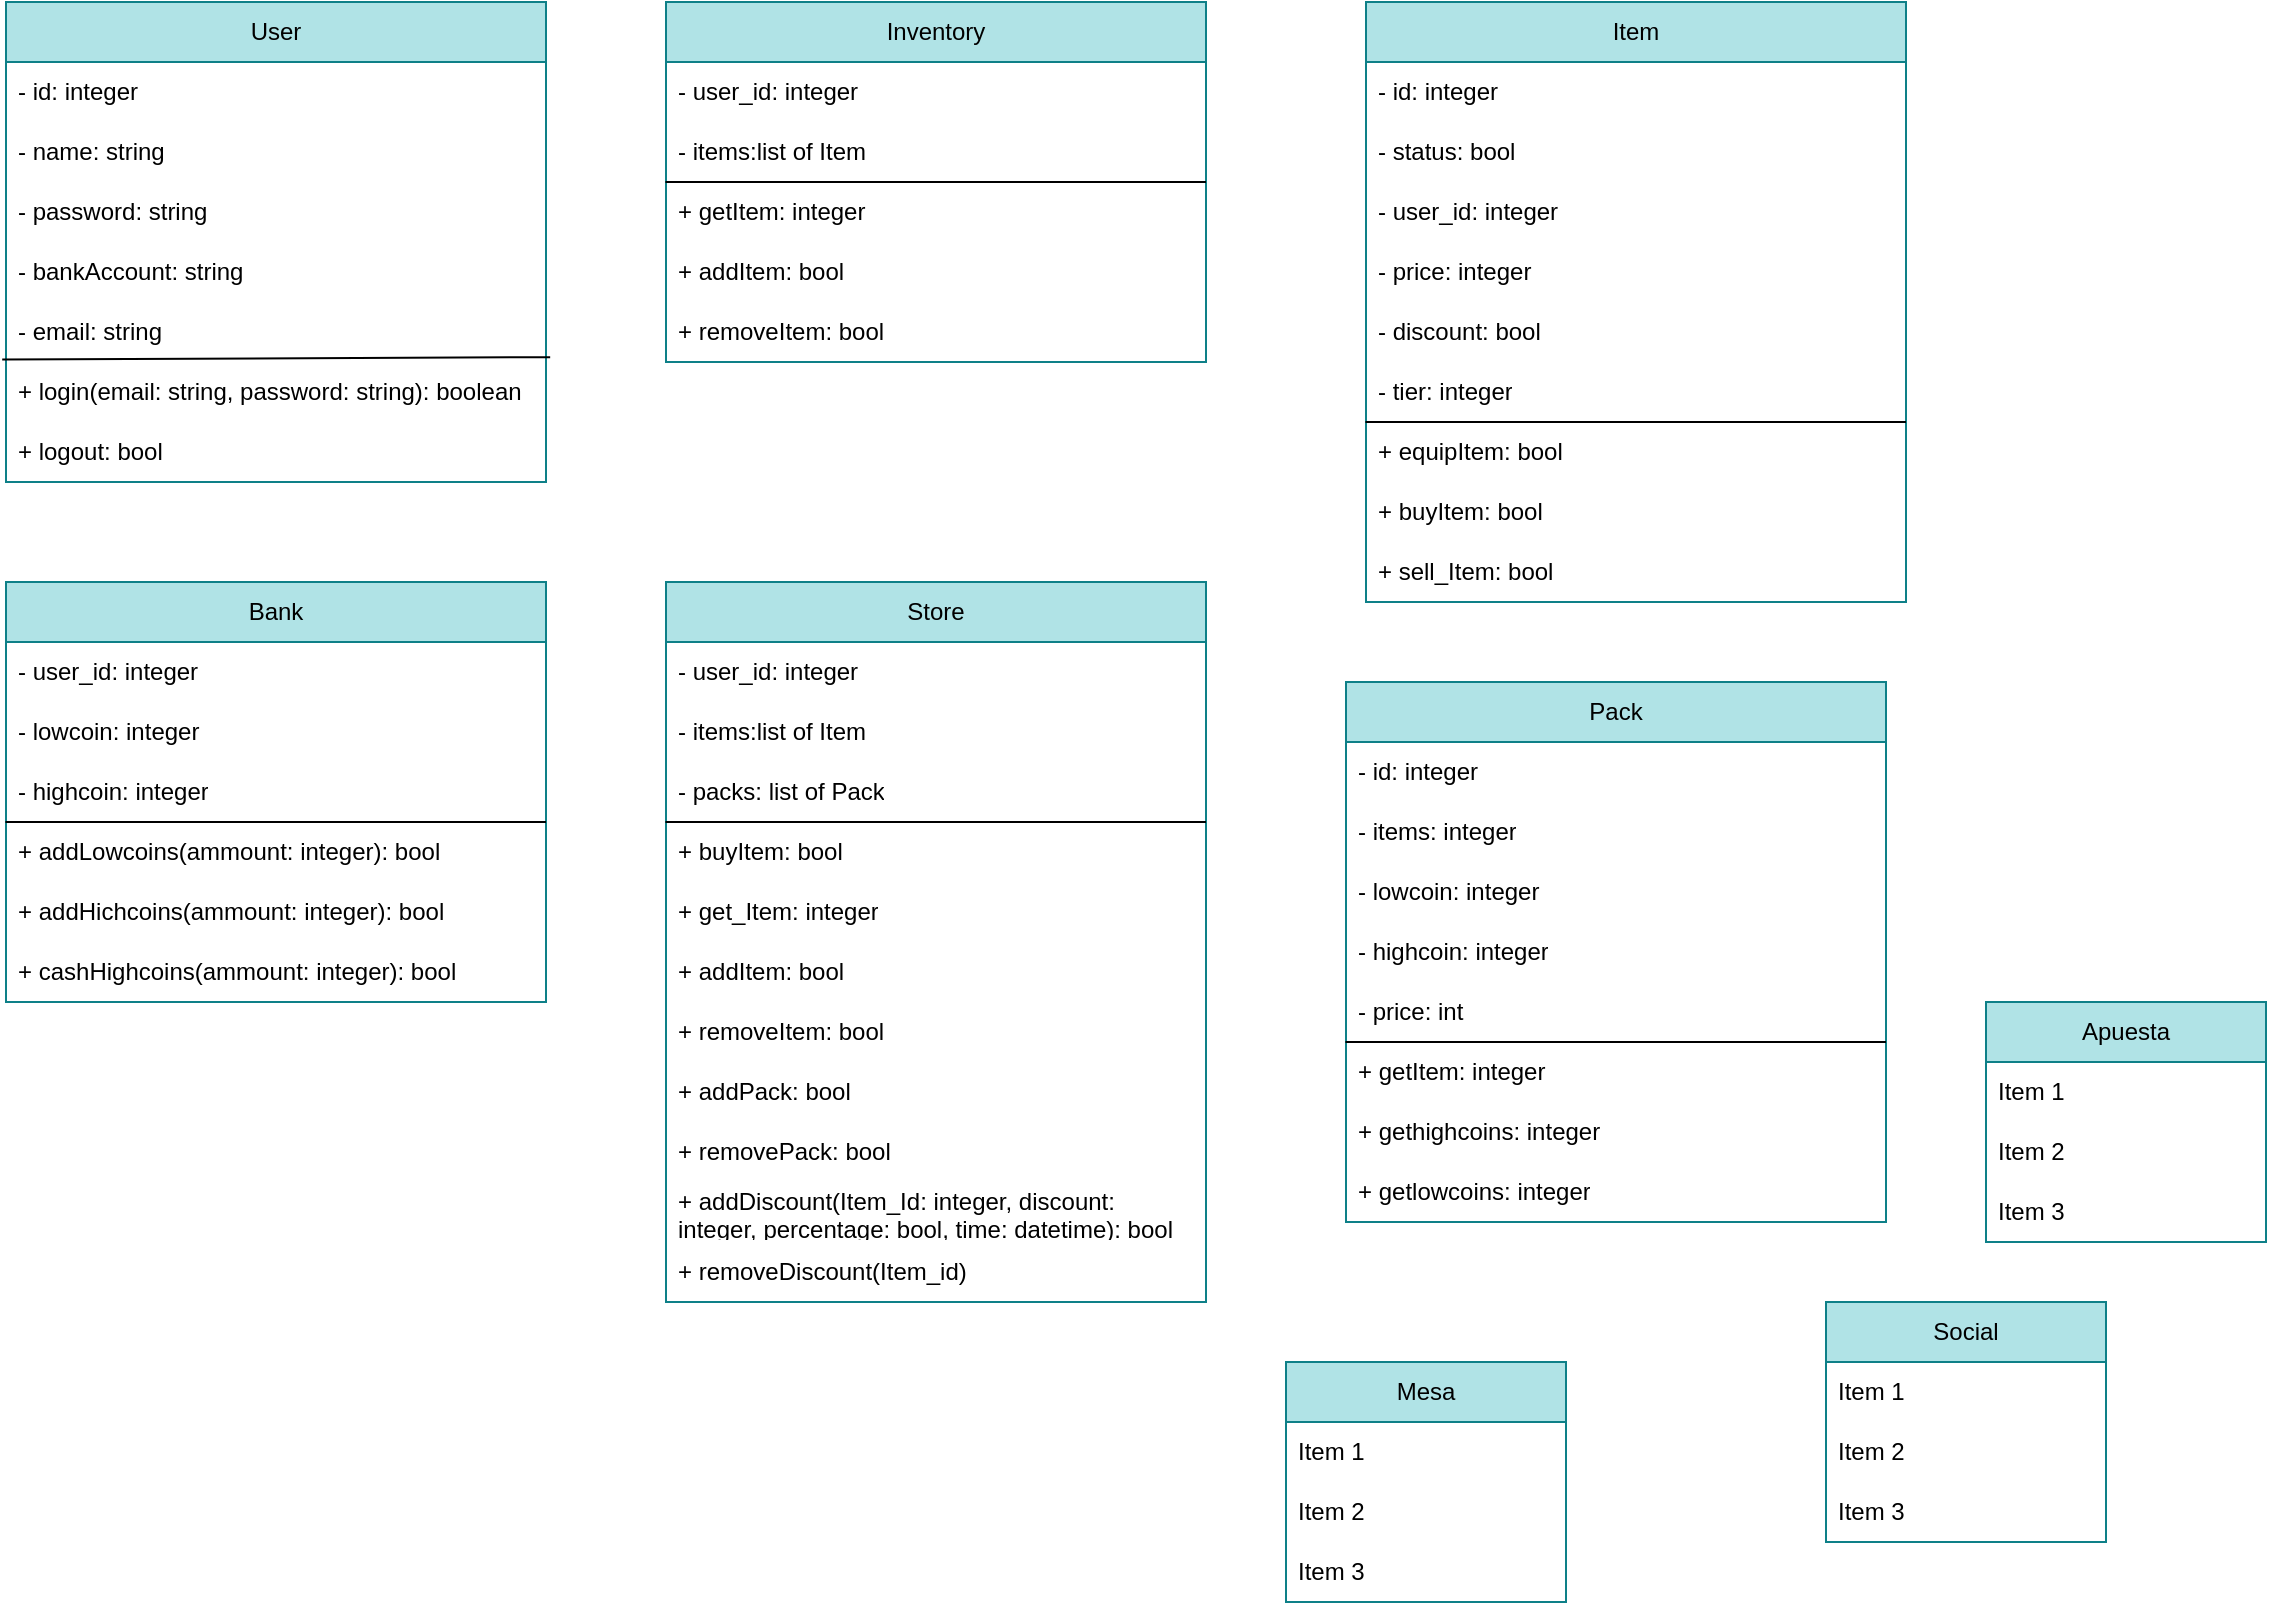 <mxfile version="21.1.6" type="device">
  <diagram name="Page-1" id="86LGIHNQrir9bXh9BtMy">
    <mxGraphModel dx="818" dy="1071" grid="1" gridSize="10" guides="1" tooltips="1" connect="1" arrows="1" fold="1" page="1" pageScale="1" pageWidth="850" pageHeight="1100" math="0" shadow="0">
      <root>
        <mxCell id="0" />
        <mxCell id="1" parent="0" />
        <mxCell id="L0IoAVmVPzkokYVJZ-Xs-1" value="User" style="swimlane;fontStyle=0;childLayout=stackLayout;horizontal=1;startSize=30;horizontalStack=0;resizeParent=1;resizeParentMax=0;resizeLast=0;collapsible=1;marginBottom=0;whiteSpace=wrap;html=1;fillColor=#b0e3e6;strokeColor=#0e8088;" parent="1" vertex="1">
          <mxGeometry x="40" y="140" width="270" height="240" as="geometry" />
        </mxCell>
        <mxCell id="CtRNFP9WD__vj1TVYb57-6" value="- id: integer" style="text;strokeColor=none;fillColor=none;align=left;verticalAlign=middle;spacingLeft=4;spacingRight=4;overflow=hidden;points=[[0,0.5],[1,0.5]];portConstraint=eastwest;rotatable=0;whiteSpace=wrap;html=1;" vertex="1" parent="L0IoAVmVPzkokYVJZ-Xs-1">
          <mxGeometry y="30" width="270" height="30" as="geometry" />
        </mxCell>
        <mxCell id="L0IoAVmVPzkokYVJZ-Xs-2" value="- name: string" style="text;strokeColor=none;fillColor=none;align=left;verticalAlign=middle;spacingLeft=4;spacingRight=4;overflow=hidden;points=[[0,0.5],[1,0.5]];portConstraint=eastwest;rotatable=0;whiteSpace=wrap;html=1;" parent="L0IoAVmVPzkokYVJZ-Xs-1" vertex="1">
          <mxGeometry y="60" width="270" height="30" as="geometry" />
        </mxCell>
        <mxCell id="L0IoAVmVPzkokYVJZ-Xs-3" value="- password: string" style="text;strokeColor=none;fillColor=none;align=left;verticalAlign=middle;spacingLeft=4;spacingRight=4;overflow=hidden;points=[[0,0.5],[1,0.5]];portConstraint=eastwest;rotatable=0;whiteSpace=wrap;html=1;" parent="L0IoAVmVPzkokYVJZ-Xs-1" vertex="1">
          <mxGeometry y="90" width="270" height="30" as="geometry" />
        </mxCell>
        <mxCell id="L0IoAVmVPzkokYVJZ-Xs-4" value="- bankAccount: string" style="text;strokeColor=none;fillColor=none;align=left;verticalAlign=middle;spacingLeft=4;spacingRight=4;overflow=hidden;points=[[0,0.5],[1,0.5]];portConstraint=eastwest;rotatable=0;whiteSpace=wrap;html=1;" parent="L0IoAVmVPzkokYVJZ-Xs-1" vertex="1">
          <mxGeometry y="120" width="270" height="30" as="geometry" />
        </mxCell>
        <mxCell id="CtRNFP9WD__vj1TVYb57-1" value="- email: string" style="text;strokeColor=none;fillColor=none;align=left;verticalAlign=middle;spacingLeft=4;spacingRight=4;overflow=hidden;points=[[0,0.5],[1,0.5]];portConstraint=eastwest;rotatable=0;whiteSpace=wrap;html=1;" vertex="1" parent="L0IoAVmVPzkokYVJZ-Xs-1">
          <mxGeometry y="150" width="270" height="30" as="geometry" />
        </mxCell>
        <mxCell id="CtRNFP9WD__vj1TVYb57-2" value="&lt;div&gt;+ login(email: string, password: string): boolean&lt;/div&gt;" style="text;strokeColor=none;fillColor=none;align=left;verticalAlign=middle;spacingLeft=4;spacingRight=4;overflow=hidden;points=[[0,0.5],[1,0.5]];portConstraint=eastwest;rotatable=0;whiteSpace=wrap;html=1;strokeWidth=1;perimeterSpacing=1;" vertex="1" parent="L0IoAVmVPzkokYVJZ-Xs-1">
          <mxGeometry y="180" width="270" height="30" as="geometry" />
        </mxCell>
        <mxCell id="CtRNFP9WD__vj1TVYb57-3" value="+ logout: bool" style="text;strokeColor=none;fillColor=none;align=left;verticalAlign=middle;spacingLeft=4;spacingRight=4;overflow=hidden;points=[[0,0.5],[1,0.5]];portConstraint=eastwest;rotatable=0;whiteSpace=wrap;html=1;" vertex="1" parent="L0IoAVmVPzkokYVJZ-Xs-1">
          <mxGeometry y="210" width="270" height="30" as="geometry" />
        </mxCell>
        <mxCell id="CtRNFP9WD__vj1TVYb57-5" value="" style="endArrow=none;html=1;rounded=0;entryX=1.004;entryY=-0.044;entryDx=0;entryDy=0;entryPerimeter=0;exitX=-0.007;exitY=0.959;exitDx=0;exitDy=0;exitPerimeter=0;" edge="1" parent="L0IoAVmVPzkokYVJZ-Xs-1" source="CtRNFP9WD__vj1TVYb57-1" target="CtRNFP9WD__vj1TVYb57-2">
          <mxGeometry width="50" height="50" relative="1" as="geometry">
            <mxPoint x="140" y="300" as="sourcePoint" />
            <mxPoint x="190" y="250" as="targetPoint" />
          </mxGeometry>
        </mxCell>
        <mxCell id="L0IoAVmVPzkokYVJZ-Xs-5" value="Inventory" style="swimlane;fontStyle=0;childLayout=stackLayout;horizontal=1;startSize=30;horizontalStack=0;resizeParent=1;resizeParentMax=0;resizeLast=0;collapsible=1;marginBottom=0;whiteSpace=wrap;html=1;fillColor=#b0e3e6;strokeColor=#0e8088;" parent="1" vertex="1">
          <mxGeometry x="370" y="140" width="270" height="180" as="geometry" />
        </mxCell>
        <mxCell id="L0IoAVmVPzkokYVJZ-Xs-6" value="- user_id: integer" style="text;strokeColor=none;fillColor=none;align=left;verticalAlign=middle;spacingLeft=4;spacingRight=4;overflow=hidden;points=[[0,0.5],[1,0.5]];portConstraint=eastwest;rotatable=0;whiteSpace=wrap;html=1;" parent="L0IoAVmVPzkokYVJZ-Xs-5" vertex="1">
          <mxGeometry y="30" width="270" height="30" as="geometry" />
        </mxCell>
        <mxCell id="L0IoAVmVPzkokYVJZ-Xs-7" value="- items:list of Item" style="text;strokeColor=none;fillColor=none;align=left;verticalAlign=middle;spacingLeft=4;spacingRight=4;overflow=hidden;points=[[0,0.5],[1,0.5]];portConstraint=eastwest;rotatable=0;whiteSpace=wrap;html=1;" parent="L0IoAVmVPzkokYVJZ-Xs-5" vertex="1">
          <mxGeometry y="60" width="270" height="30" as="geometry" />
        </mxCell>
        <mxCell id="L0IoAVmVPzkokYVJZ-Xs-8" value="&lt;div&gt;+ getItem: integer&lt;/div&gt;" style="text;strokeColor=none;fillColor=none;align=left;verticalAlign=middle;spacingLeft=4;spacingRight=4;overflow=hidden;points=[[0,0.5],[1,0.5]];portConstraint=eastwest;rotatable=0;whiteSpace=wrap;html=1;" parent="L0IoAVmVPzkokYVJZ-Xs-5" vertex="1">
          <mxGeometry y="90" width="270" height="30" as="geometry" />
        </mxCell>
        <mxCell id="CtRNFP9WD__vj1TVYb57-7" value="" style="endArrow=none;html=1;rounded=0;entryX=1;entryY=0;entryDx=0;entryDy=0;entryPerimeter=0;exitX=-0.001;exitY=-0.002;exitDx=0;exitDy=0;exitPerimeter=0;" edge="1" parent="L0IoAVmVPzkokYVJZ-Xs-5" source="L0IoAVmVPzkokYVJZ-Xs-8" target="L0IoAVmVPzkokYVJZ-Xs-8">
          <mxGeometry width="50" height="50" relative="1" as="geometry">
            <mxPoint x="-80" y="200" as="sourcePoint" />
            <mxPoint x="-30" y="150" as="targetPoint" />
          </mxGeometry>
        </mxCell>
        <mxCell id="CtRNFP9WD__vj1TVYb57-8" value="+ addItem: bool" style="text;strokeColor=none;fillColor=none;align=left;verticalAlign=middle;spacingLeft=4;spacingRight=4;overflow=hidden;points=[[0,0.5],[1,0.5]];portConstraint=eastwest;rotatable=0;whiteSpace=wrap;html=1;" vertex="1" parent="L0IoAVmVPzkokYVJZ-Xs-5">
          <mxGeometry y="120" width="270" height="30" as="geometry" />
        </mxCell>
        <mxCell id="CtRNFP9WD__vj1TVYb57-9" value="+ removeItem: bool" style="text;strokeColor=none;fillColor=none;align=left;verticalAlign=middle;spacingLeft=4;spacingRight=4;overflow=hidden;points=[[0,0.5],[1,0.5]];portConstraint=eastwest;rotatable=0;whiteSpace=wrap;html=1;" vertex="1" parent="L0IoAVmVPzkokYVJZ-Xs-5">
          <mxGeometry y="150" width="270" height="30" as="geometry" />
        </mxCell>
        <mxCell id="L0IoAVmVPzkokYVJZ-Xs-13" value="Mesa" style="swimlane;fontStyle=0;childLayout=stackLayout;horizontal=1;startSize=30;horizontalStack=0;resizeParent=1;resizeParentMax=0;resizeLast=0;collapsible=1;marginBottom=0;whiteSpace=wrap;html=1;fillColor=#b0e3e6;strokeColor=#0e8088;" parent="1" vertex="1">
          <mxGeometry x="680" y="820" width="140" height="120" as="geometry" />
        </mxCell>
        <mxCell id="L0IoAVmVPzkokYVJZ-Xs-14" value="Item 1" style="text;strokeColor=none;fillColor=none;align=left;verticalAlign=middle;spacingLeft=4;spacingRight=4;overflow=hidden;points=[[0,0.5],[1,0.5]];portConstraint=eastwest;rotatable=0;whiteSpace=wrap;html=1;" parent="L0IoAVmVPzkokYVJZ-Xs-13" vertex="1">
          <mxGeometry y="30" width="140" height="30" as="geometry" />
        </mxCell>
        <mxCell id="L0IoAVmVPzkokYVJZ-Xs-15" value="Item 2" style="text;strokeColor=none;fillColor=none;align=left;verticalAlign=middle;spacingLeft=4;spacingRight=4;overflow=hidden;points=[[0,0.5],[1,0.5]];portConstraint=eastwest;rotatable=0;whiteSpace=wrap;html=1;" parent="L0IoAVmVPzkokYVJZ-Xs-13" vertex="1">
          <mxGeometry y="60" width="140" height="30" as="geometry" />
        </mxCell>
        <mxCell id="L0IoAVmVPzkokYVJZ-Xs-16" value="Item 3" style="text;strokeColor=none;fillColor=none;align=left;verticalAlign=middle;spacingLeft=4;spacingRight=4;overflow=hidden;points=[[0,0.5],[1,0.5]];portConstraint=eastwest;rotatable=0;whiteSpace=wrap;html=1;" parent="L0IoAVmVPzkokYVJZ-Xs-13" vertex="1">
          <mxGeometry y="90" width="140" height="30" as="geometry" />
        </mxCell>
        <mxCell id="L0IoAVmVPzkokYVJZ-Xs-17" value="Apuesta" style="swimlane;fontStyle=0;childLayout=stackLayout;horizontal=1;startSize=30;horizontalStack=0;resizeParent=1;resizeParentMax=0;resizeLast=0;collapsible=1;marginBottom=0;whiteSpace=wrap;html=1;fillColor=#b0e3e6;strokeColor=#0e8088;" parent="1" vertex="1">
          <mxGeometry x="1030" y="640" width="140" height="120" as="geometry" />
        </mxCell>
        <mxCell id="L0IoAVmVPzkokYVJZ-Xs-18" value="Item 1" style="text;strokeColor=none;fillColor=none;align=left;verticalAlign=middle;spacingLeft=4;spacingRight=4;overflow=hidden;points=[[0,0.5],[1,0.5]];portConstraint=eastwest;rotatable=0;whiteSpace=wrap;html=1;" parent="L0IoAVmVPzkokYVJZ-Xs-17" vertex="1">
          <mxGeometry y="30" width="140" height="30" as="geometry" />
        </mxCell>
        <mxCell id="L0IoAVmVPzkokYVJZ-Xs-19" value="Item 2" style="text;strokeColor=none;fillColor=none;align=left;verticalAlign=middle;spacingLeft=4;spacingRight=4;overflow=hidden;points=[[0,0.5],[1,0.5]];portConstraint=eastwest;rotatable=0;whiteSpace=wrap;html=1;" parent="L0IoAVmVPzkokYVJZ-Xs-17" vertex="1">
          <mxGeometry y="60" width="140" height="30" as="geometry" />
        </mxCell>
        <mxCell id="L0IoAVmVPzkokYVJZ-Xs-20" value="Item 3" style="text;strokeColor=none;fillColor=none;align=left;verticalAlign=middle;spacingLeft=4;spacingRight=4;overflow=hidden;points=[[0,0.5],[1,0.5]];portConstraint=eastwest;rotatable=0;whiteSpace=wrap;html=1;" parent="L0IoAVmVPzkokYVJZ-Xs-17" vertex="1">
          <mxGeometry y="90" width="140" height="30" as="geometry" />
        </mxCell>
        <mxCell id="L0IoAVmVPzkokYVJZ-Xs-21" value="Social" style="swimlane;fontStyle=0;childLayout=stackLayout;horizontal=1;startSize=30;horizontalStack=0;resizeParent=1;resizeParentMax=0;resizeLast=0;collapsible=1;marginBottom=0;whiteSpace=wrap;html=1;fillColor=#b0e3e6;strokeColor=#0e8088;" parent="1" vertex="1">
          <mxGeometry x="950" y="790" width="140" height="120" as="geometry" />
        </mxCell>
        <mxCell id="L0IoAVmVPzkokYVJZ-Xs-22" value="Item 1" style="text;strokeColor=none;fillColor=none;align=left;verticalAlign=middle;spacingLeft=4;spacingRight=4;overflow=hidden;points=[[0,0.5],[1,0.5]];portConstraint=eastwest;rotatable=0;whiteSpace=wrap;html=1;" parent="L0IoAVmVPzkokYVJZ-Xs-21" vertex="1">
          <mxGeometry y="30" width="140" height="30" as="geometry" />
        </mxCell>
        <mxCell id="L0IoAVmVPzkokYVJZ-Xs-23" value="Item 2" style="text;strokeColor=none;fillColor=none;align=left;verticalAlign=middle;spacingLeft=4;spacingRight=4;overflow=hidden;points=[[0,0.5],[1,0.5]];portConstraint=eastwest;rotatable=0;whiteSpace=wrap;html=1;" parent="L0IoAVmVPzkokYVJZ-Xs-21" vertex="1">
          <mxGeometry y="60" width="140" height="30" as="geometry" />
        </mxCell>
        <mxCell id="L0IoAVmVPzkokYVJZ-Xs-24" value="Item 3" style="text;strokeColor=none;fillColor=none;align=left;verticalAlign=middle;spacingLeft=4;spacingRight=4;overflow=hidden;points=[[0,0.5],[1,0.5]];portConstraint=eastwest;rotatable=0;whiteSpace=wrap;html=1;" parent="L0IoAVmVPzkokYVJZ-Xs-21" vertex="1">
          <mxGeometry y="90" width="140" height="30" as="geometry" />
        </mxCell>
        <mxCell id="CtRNFP9WD__vj1TVYb57-11" value="Item" style="swimlane;fontStyle=0;childLayout=stackLayout;horizontal=1;startSize=30;horizontalStack=0;resizeParent=1;resizeParentMax=0;resizeLast=0;collapsible=1;marginBottom=0;whiteSpace=wrap;html=1;fillColor=#b0e3e6;strokeColor=#0e8088;" vertex="1" parent="1">
          <mxGeometry x="720" y="140" width="270" height="300" as="geometry" />
        </mxCell>
        <mxCell id="CtRNFP9WD__vj1TVYb57-18" value="- id: integer" style="text;strokeColor=none;fillColor=none;align=left;verticalAlign=middle;spacingLeft=4;spacingRight=4;overflow=hidden;points=[[0,0.5],[1,0.5]];portConstraint=eastwest;rotatable=0;whiteSpace=wrap;html=1;" vertex="1" parent="CtRNFP9WD__vj1TVYb57-11">
          <mxGeometry y="30" width="270" height="30" as="geometry" />
        </mxCell>
        <mxCell id="CtRNFP9WD__vj1TVYb57-45" value="- status: bool" style="text;strokeColor=none;fillColor=none;align=left;verticalAlign=middle;spacingLeft=4;spacingRight=4;overflow=hidden;points=[[0,0.5],[1,0.5]];portConstraint=eastwest;rotatable=0;whiteSpace=wrap;html=1;" vertex="1" parent="CtRNFP9WD__vj1TVYb57-11">
          <mxGeometry y="60" width="270" height="30" as="geometry" />
        </mxCell>
        <mxCell id="CtRNFP9WD__vj1TVYb57-12" value="- user_id: integer" style="text;strokeColor=none;fillColor=none;align=left;verticalAlign=middle;spacingLeft=4;spacingRight=4;overflow=hidden;points=[[0,0.5],[1,0.5]];portConstraint=eastwest;rotatable=0;whiteSpace=wrap;html=1;" vertex="1" parent="CtRNFP9WD__vj1TVYb57-11">
          <mxGeometry y="90" width="270" height="30" as="geometry" />
        </mxCell>
        <mxCell id="CtRNFP9WD__vj1TVYb57-19" value="- price: integer" style="text;strokeColor=none;fillColor=none;align=left;verticalAlign=middle;spacingLeft=4;spacingRight=4;overflow=hidden;points=[[0,0.5],[1,0.5]];portConstraint=eastwest;rotatable=0;whiteSpace=wrap;html=1;" vertex="1" parent="CtRNFP9WD__vj1TVYb57-11">
          <mxGeometry y="120" width="270" height="30" as="geometry" />
        </mxCell>
        <mxCell id="CtRNFP9WD__vj1TVYb57-50" value="- discount: bool" style="text;strokeColor=none;fillColor=none;align=left;verticalAlign=middle;spacingLeft=4;spacingRight=4;overflow=hidden;points=[[0,0.5],[1,0.5]];portConstraint=eastwest;rotatable=0;whiteSpace=wrap;html=1;" vertex="1" parent="CtRNFP9WD__vj1TVYb57-11">
          <mxGeometry y="150" width="270" height="30" as="geometry" />
        </mxCell>
        <mxCell id="CtRNFP9WD__vj1TVYb57-20" value="- tier: integer" style="text;strokeColor=none;fillColor=none;align=left;verticalAlign=middle;spacingLeft=4;spacingRight=4;overflow=hidden;points=[[0,0.5],[1,0.5]];portConstraint=eastwest;rotatable=0;whiteSpace=wrap;html=1;" vertex="1" parent="CtRNFP9WD__vj1TVYb57-11">
          <mxGeometry y="180" width="270" height="30" as="geometry" />
        </mxCell>
        <mxCell id="CtRNFP9WD__vj1TVYb57-15" value="" style="endArrow=none;html=1;rounded=0;entryX=1;entryY=0;entryDx=0;entryDy=0;entryPerimeter=0;exitX=-0.001;exitY=-0.002;exitDx=0;exitDy=0;exitPerimeter=0;" edge="1" parent="CtRNFP9WD__vj1TVYb57-11" source="CtRNFP9WD__vj1TVYb57-14" target="CtRNFP9WD__vj1TVYb57-14">
          <mxGeometry width="50" height="50" relative="1" as="geometry">
            <mxPoint x="-80" y="200" as="sourcePoint" />
            <mxPoint x="-30" y="150" as="targetPoint" />
          </mxGeometry>
        </mxCell>
        <mxCell id="CtRNFP9WD__vj1TVYb57-14" value="+ equipItem: bool" style="text;strokeColor=none;fillColor=none;align=left;verticalAlign=middle;spacingLeft=4;spacingRight=4;overflow=hidden;points=[[0,0.5],[1,0.5]];portConstraint=eastwest;rotatable=0;whiteSpace=wrap;html=1;" vertex="1" parent="CtRNFP9WD__vj1TVYb57-11">
          <mxGeometry y="210" width="270" height="30" as="geometry" />
        </mxCell>
        <mxCell id="CtRNFP9WD__vj1TVYb57-16" value="+ buyItem: bool" style="text;strokeColor=none;fillColor=none;align=left;verticalAlign=middle;spacingLeft=4;spacingRight=4;overflow=hidden;points=[[0,0.5],[1,0.5]];portConstraint=eastwest;rotatable=0;whiteSpace=wrap;html=1;" vertex="1" parent="CtRNFP9WD__vj1TVYb57-11">
          <mxGeometry y="240" width="270" height="30" as="geometry" />
        </mxCell>
        <mxCell id="CtRNFP9WD__vj1TVYb57-17" value="+ sell_Item: bool" style="text;strokeColor=none;fillColor=none;align=left;verticalAlign=middle;spacingLeft=4;spacingRight=4;overflow=hidden;points=[[0,0.5],[1,0.5]];portConstraint=eastwest;rotatable=0;whiteSpace=wrap;html=1;" vertex="1" parent="CtRNFP9WD__vj1TVYb57-11">
          <mxGeometry y="270" width="270" height="30" as="geometry" />
        </mxCell>
        <mxCell id="CtRNFP9WD__vj1TVYb57-21" value="Bank" style="swimlane;fontStyle=0;childLayout=stackLayout;horizontal=1;startSize=30;horizontalStack=0;resizeParent=1;resizeParentMax=0;resizeLast=0;collapsible=1;marginBottom=0;whiteSpace=wrap;html=1;fillColor=#b0e3e6;strokeColor=#0e8088;" vertex="1" parent="1">
          <mxGeometry x="40" y="430" width="270" height="210" as="geometry" />
        </mxCell>
        <mxCell id="CtRNFP9WD__vj1TVYb57-22" value="- user_id: integer" style="text;strokeColor=none;fillColor=none;align=left;verticalAlign=middle;spacingLeft=4;spacingRight=4;overflow=hidden;points=[[0,0.5],[1,0.5]];portConstraint=eastwest;rotatable=0;whiteSpace=wrap;html=1;" vertex="1" parent="CtRNFP9WD__vj1TVYb57-21">
          <mxGeometry y="30" width="270" height="30" as="geometry" />
        </mxCell>
        <mxCell id="CtRNFP9WD__vj1TVYb57-23" value="&lt;div&gt;- lowcoin: integer&lt;/div&gt;" style="text;strokeColor=none;fillColor=none;align=left;verticalAlign=middle;spacingLeft=4;spacingRight=4;overflow=hidden;points=[[0,0.5],[1,0.5]];portConstraint=eastwest;rotatable=0;whiteSpace=wrap;html=1;" vertex="1" parent="CtRNFP9WD__vj1TVYb57-21">
          <mxGeometry y="60" width="270" height="30" as="geometry" />
        </mxCell>
        <mxCell id="CtRNFP9WD__vj1TVYb57-28" value="- highcoin: integer" style="text;strokeColor=none;fillColor=none;align=left;verticalAlign=middle;spacingLeft=4;spacingRight=4;overflow=hidden;points=[[0,0.5],[1,0.5]];portConstraint=eastwest;rotatable=0;whiteSpace=wrap;html=1;" vertex="1" parent="CtRNFP9WD__vj1TVYb57-21">
          <mxGeometry y="90" width="270" height="30" as="geometry" />
        </mxCell>
        <mxCell id="CtRNFP9WD__vj1TVYb57-24" value="&lt;div&gt;+ addLowcoins(ammount: integer): bool&amp;nbsp; &lt;br&gt;&lt;/div&gt;" style="text;strokeColor=none;fillColor=none;align=left;verticalAlign=middle;spacingLeft=4;spacingRight=4;overflow=hidden;points=[[0,0.5],[1,0.5]];portConstraint=eastwest;rotatable=0;whiteSpace=wrap;html=1;" vertex="1" parent="CtRNFP9WD__vj1TVYb57-21">
          <mxGeometry y="120" width="270" height="30" as="geometry" />
        </mxCell>
        <mxCell id="CtRNFP9WD__vj1TVYb57-25" value="" style="endArrow=none;html=1;rounded=0;entryX=1;entryY=0;entryDx=0;entryDy=0;entryPerimeter=0;exitX=-0.001;exitY=-0.002;exitDx=0;exitDy=0;exitPerimeter=0;" edge="1" parent="CtRNFP9WD__vj1TVYb57-21" source="CtRNFP9WD__vj1TVYb57-24" target="CtRNFP9WD__vj1TVYb57-24">
          <mxGeometry width="50" height="50" relative="1" as="geometry">
            <mxPoint x="-80" y="200" as="sourcePoint" />
            <mxPoint x="-30" y="150" as="targetPoint" />
          </mxGeometry>
        </mxCell>
        <mxCell id="CtRNFP9WD__vj1TVYb57-26" value="+ addHichcoins(ammount: integer): bool" style="text;strokeColor=none;fillColor=none;align=left;verticalAlign=middle;spacingLeft=4;spacingRight=4;overflow=hidden;points=[[0,0.5],[1,0.5]];portConstraint=eastwest;rotatable=0;whiteSpace=wrap;html=1;" vertex="1" parent="CtRNFP9WD__vj1TVYb57-21">
          <mxGeometry y="150" width="270" height="30" as="geometry" />
        </mxCell>
        <mxCell id="CtRNFP9WD__vj1TVYb57-27" value="+ cashHighcoins(ammount: integer): bool" style="text;strokeColor=none;fillColor=none;align=left;verticalAlign=middle;spacingLeft=4;spacingRight=4;overflow=hidden;points=[[0,0.5],[1,0.5]];portConstraint=eastwest;rotatable=0;whiteSpace=wrap;html=1;" vertex="1" parent="CtRNFP9WD__vj1TVYb57-21">
          <mxGeometry y="180" width="270" height="30" as="geometry" />
        </mxCell>
        <mxCell id="CtRNFP9WD__vj1TVYb57-37" value="Store" style="swimlane;fontStyle=0;childLayout=stackLayout;horizontal=1;startSize=30;horizontalStack=0;resizeParent=1;resizeParentMax=0;resizeLast=0;collapsible=1;marginBottom=0;whiteSpace=wrap;html=1;fillColor=#b0e3e6;strokeColor=#0e8088;" vertex="1" parent="1">
          <mxGeometry x="370" y="430" width="270" height="360" as="geometry" />
        </mxCell>
        <mxCell id="CtRNFP9WD__vj1TVYb57-38" value="- user_id: integer" style="text;strokeColor=none;fillColor=none;align=left;verticalAlign=middle;spacingLeft=4;spacingRight=4;overflow=hidden;points=[[0,0.5],[1,0.5]];portConstraint=eastwest;rotatable=0;whiteSpace=wrap;html=1;" vertex="1" parent="CtRNFP9WD__vj1TVYb57-37">
          <mxGeometry y="30" width="270" height="30" as="geometry" />
        </mxCell>
        <mxCell id="CtRNFP9WD__vj1TVYb57-39" value="&lt;div&gt;- items:list of Item&lt;/div&gt;" style="text;strokeColor=none;fillColor=none;align=left;verticalAlign=middle;spacingLeft=4;spacingRight=4;overflow=hidden;points=[[0,0.5],[1,0.5]];portConstraint=eastwest;rotatable=0;whiteSpace=wrap;html=1;" vertex="1" parent="CtRNFP9WD__vj1TVYb57-37">
          <mxGeometry y="60" width="270" height="30" as="geometry" />
        </mxCell>
        <mxCell id="CtRNFP9WD__vj1TVYb57-44" value="- packs: list of Pack" style="text;strokeColor=none;fillColor=none;align=left;verticalAlign=middle;spacingLeft=4;spacingRight=4;overflow=hidden;points=[[0,0.5],[1,0.5]];portConstraint=eastwest;rotatable=0;whiteSpace=wrap;html=1;" vertex="1" parent="CtRNFP9WD__vj1TVYb57-37">
          <mxGeometry y="90" width="270" height="30" as="geometry" />
        </mxCell>
        <mxCell id="CtRNFP9WD__vj1TVYb57-40" value="&lt;div&gt;+ buyItem: bool&lt;br&gt;&lt;/div&gt;" style="text;strokeColor=none;fillColor=none;align=left;verticalAlign=middle;spacingLeft=4;spacingRight=4;overflow=hidden;points=[[0,0.5],[1,0.5]];portConstraint=eastwest;rotatable=0;whiteSpace=wrap;html=1;" vertex="1" parent="CtRNFP9WD__vj1TVYb57-37">
          <mxGeometry y="120" width="270" height="30" as="geometry" />
        </mxCell>
        <mxCell id="CtRNFP9WD__vj1TVYb57-41" value="" style="endArrow=none;html=1;rounded=0;entryX=1;entryY=0;entryDx=0;entryDy=0;entryPerimeter=0;exitX=-0.001;exitY=-0.002;exitDx=0;exitDy=0;exitPerimeter=0;" edge="1" parent="CtRNFP9WD__vj1TVYb57-37" source="CtRNFP9WD__vj1TVYb57-40" target="CtRNFP9WD__vj1TVYb57-40">
          <mxGeometry width="50" height="50" relative="1" as="geometry">
            <mxPoint x="-80" y="200" as="sourcePoint" />
            <mxPoint x="-30" y="150" as="targetPoint" />
          </mxGeometry>
        </mxCell>
        <mxCell id="CtRNFP9WD__vj1TVYb57-53" value="+ get_Item: integer" style="text;strokeColor=none;fillColor=none;align=left;verticalAlign=middle;spacingLeft=4;spacingRight=4;overflow=hidden;points=[[0,0.5],[1,0.5]];portConstraint=eastwest;rotatable=0;whiteSpace=wrap;html=1;" vertex="1" parent="CtRNFP9WD__vj1TVYb57-37">
          <mxGeometry y="150" width="270" height="30" as="geometry" />
        </mxCell>
        <mxCell id="CtRNFP9WD__vj1TVYb57-42" value="+ addItem: bool" style="text;strokeColor=none;fillColor=none;align=left;verticalAlign=middle;spacingLeft=4;spacingRight=4;overflow=hidden;points=[[0,0.5],[1,0.5]];portConstraint=eastwest;rotatable=0;whiteSpace=wrap;html=1;" vertex="1" parent="CtRNFP9WD__vj1TVYb57-37">
          <mxGeometry y="180" width="270" height="30" as="geometry" />
        </mxCell>
        <mxCell id="CtRNFP9WD__vj1TVYb57-43" value="+ removeItem: bool" style="text;strokeColor=none;fillColor=none;align=left;verticalAlign=middle;spacingLeft=4;spacingRight=4;overflow=hidden;points=[[0,0.5],[1,0.5]];portConstraint=eastwest;rotatable=0;whiteSpace=wrap;html=1;" vertex="1" parent="CtRNFP9WD__vj1TVYb57-37">
          <mxGeometry y="210" width="270" height="30" as="geometry" />
        </mxCell>
        <mxCell id="CtRNFP9WD__vj1TVYb57-46" value="+ addPack: bool" style="text;strokeColor=none;fillColor=none;align=left;verticalAlign=middle;spacingLeft=4;spacingRight=4;overflow=hidden;points=[[0,0.5],[1,0.5]];portConstraint=eastwest;rotatable=0;whiteSpace=wrap;html=1;" vertex="1" parent="CtRNFP9WD__vj1TVYb57-37">
          <mxGeometry y="240" width="270" height="30" as="geometry" />
        </mxCell>
        <mxCell id="CtRNFP9WD__vj1TVYb57-47" value="+ removePack: bool" style="text;strokeColor=none;fillColor=none;align=left;verticalAlign=middle;spacingLeft=4;spacingRight=4;overflow=hidden;points=[[0,0.5],[1,0.5]];portConstraint=eastwest;rotatable=0;whiteSpace=wrap;html=1;" vertex="1" parent="CtRNFP9WD__vj1TVYb57-37">
          <mxGeometry y="270" width="270" height="30" as="geometry" />
        </mxCell>
        <mxCell id="CtRNFP9WD__vj1TVYb57-48" value="+ addDiscount(Item_Id: integer, discount: integer, percentage: bool, time: datetime): bool " style="text;strokeColor=none;fillColor=none;align=left;verticalAlign=middle;spacingLeft=4;spacingRight=4;overflow=hidden;points=[[0,0.5],[1,0.5]];portConstraint=eastwest;rotatable=0;whiteSpace=wrap;html=1;" vertex="1" parent="CtRNFP9WD__vj1TVYb57-37">
          <mxGeometry y="300" width="270" height="30" as="geometry" />
        </mxCell>
        <mxCell id="CtRNFP9WD__vj1TVYb57-49" value="+ removeDiscount(Item_id)" style="text;strokeColor=none;fillColor=none;align=left;verticalAlign=middle;spacingLeft=4;spacingRight=4;overflow=hidden;points=[[0,0.5],[1,0.5]];portConstraint=eastwest;rotatable=0;whiteSpace=wrap;html=1;" vertex="1" parent="CtRNFP9WD__vj1TVYb57-37">
          <mxGeometry y="330" width="270" height="30" as="geometry" />
        </mxCell>
        <mxCell id="CtRNFP9WD__vj1TVYb57-54" value="Pack" style="swimlane;fontStyle=0;childLayout=stackLayout;horizontal=1;startSize=30;horizontalStack=0;resizeParent=1;resizeParentMax=0;resizeLast=0;collapsible=1;marginBottom=0;whiteSpace=wrap;html=1;fillColor=#b0e3e6;strokeColor=#0e8088;" vertex="1" parent="1">
          <mxGeometry x="710" y="480" width="270" height="270" as="geometry" />
        </mxCell>
        <mxCell id="CtRNFP9WD__vj1TVYb57-55" value="- id: integer" style="text;strokeColor=none;fillColor=none;align=left;verticalAlign=middle;spacingLeft=4;spacingRight=4;overflow=hidden;points=[[0,0.5],[1,0.5]];portConstraint=eastwest;rotatable=0;whiteSpace=wrap;html=1;" vertex="1" parent="CtRNFP9WD__vj1TVYb57-54">
          <mxGeometry y="30" width="270" height="30" as="geometry" />
        </mxCell>
        <mxCell id="CtRNFP9WD__vj1TVYb57-56" value="- items: integer" style="text;strokeColor=none;fillColor=none;align=left;verticalAlign=middle;spacingLeft=4;spacingRight=4;overflow=hidden;points=[[0,0.5],[1,0.5]];portConstraint=eastwest;rotatable=0;whiteSpace=wrap;html=1;" vertex="1" parent="CtRNFP9WD__vj1TVYb57-54">
          <mxGeometry y="60" width="270" height="30" as="geometry" />
        </mxCell>
        <mxCell id="CtRNFP9WD__vj1TVYb57-61" value="- lowcoin: integer" style="text;strokeColor=none;fillColor=none;align=left;verticalAlign=middle;spacingLeft=4;spacingRight=4;overflow=hidden;points=[[0,0.5],[1,0.5]];portConstraint=eastwest;rotatable=0;whiteSpace=wrap;html=1;" vertex="1" parent="CtRNFP9WD__vj1TVYb57-54">
          <mxGeometry y="90" width="270" height="30" as="geometry" />
        </mxCell>
        <mxCell id="CtRNFP9WD__vj1TVYb57-62" value="- highcoin: integer" style="text;strokeColor=none;fillColor=none;align=left;verticalAlign=middle;spacingLeft=4;spacingRight=4;overflow=hidden;points=[[0,0.5],[1,0.5]];portConstraint=eastwest;rotatable=0;whiteSpace=wrap;html=1;" vertex="1" parent="CtRNFP9WD__vj1TVYb57-54">
          <mxGeometry y="120" width="270" height="30" as="geometry" />
        </mxCell>
        <mxCell id="CtRNFP9WD__vj1TVYb57-65" value="- price: int" style="text;strokeColor=none;fillColor=none;align=left;verticalAlign=middle;spacingLeft=4;spacingRight=4;overflow=hidden;points=[[0,0.5],[1,0.5]];portConstraint=eastwest;rotatable=0;whiteSpace=wrap;html=1;" vertex="1" parent="CtRNFP9WD__vj1TVYb57-54">
          <mxGeometry y="150" width="270" height="30" as="geometry" />
        </mxCell>
        <mxCell id="CtRNFP9WD__vj1TVYb57-57" value="&lt;div&gt;+ getItem: integer&lt;/div&gt;" style="text;strokeColor=none;fillColor=none;align=left;verticalAlign=middle;spacingLeft=4;spacingRight=4;overflow=hidden;points=[[0,0.5],[1,0.5]];portConstraint=eastwest;rotatable=0;whiteSpace=wrap;html=1;" vertex="1" parent="CtRNFP9WD__vj1TVYb57-54">
          <mxGeometry y="180" width="270" height="30" as="geometry" />
        </mxCell>
        <mxCell id="CtRNFP9WD__vj1TVYb57-58" value="" style="endArrow=none;html=1;rounded=0;entryX=1;entryY=0;entryDx=0;entryDy=0;entryPerimeter=0;exitX=-0.001;exitY=-0.002;exitDx=0;exitDy=0;exitPerimeter=0;" edge="1" parent="CtRNFP9WD__vj1TVYb57-54" source="CtRNFP9WD__vj1TVYb57-57" target="CtRNFP9WD__vj1TVYb57-57">
          <mxGeometry width="50" height="50" relative="1" as="geometry">
            <mxPoint x="-80" y="200" as="sourcePoint" />
            <mxPoint x="-30" y="150" as="targetPoint" />
          </mxGeometry>
        </mxCell>
        <mxCell id="CtRNFP9WD__vj1TVYb57-59" value="+ gethighcoins: integer" style="text;strokeColor=none;fillColor=none;align=left;verticalAlign=middle;spacingLeft=4;spacingRight=4;overflow=hidden;points=[[0,0.5],[1,0.5]];portConstraint=eastwest;rotatable=0;whiteSpace=wrap;html=1;" vertex="1" parent="CtRNFP9WD__vj1TVYb57-54">
          <mxGeometry y="210" width="270" height="30" as="geometry" />
        </mxCell>
        <mxCell id="CtRNFP9WD__vj1TVYb57-60" value="+ getlowcoins: integer" style="text;strokeColor=none;fillColor=none;align=left;verticalAlign=middle;spacingLeft=4;spacingRight=4;overflow=hidden;points=[[0,0.5],[1,0.5]];portConstraint=eastwest;rotatable=0;whiteSpace=wrap;html=1;" vertex="1" parent="CtRNFP9WD__vj1TVYb57-54">
          <mxGeometry y="240" width="270" height="30" as="geometry" />
        </mxCell>
      </root>
    </mxGraphModel>
  </diagram>
</mxfile>
